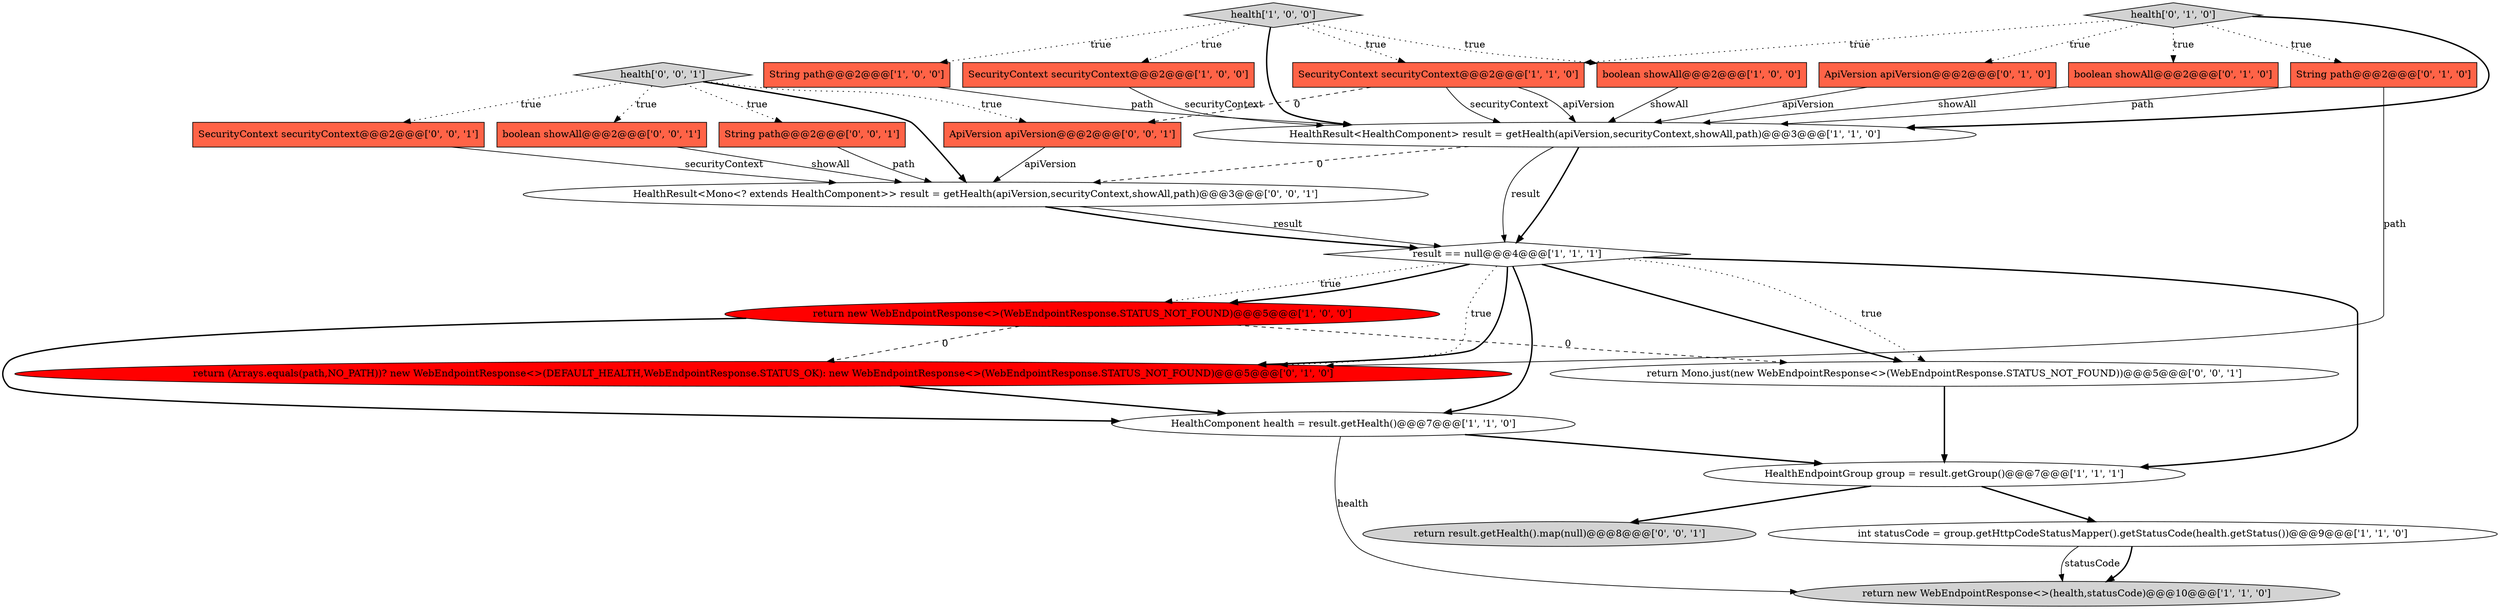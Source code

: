 digraph {
17 [style = filled, label = "SecurityContext securityContext@@@2@@@['0', '0', '1']", fillcolor = tomato, shape = box image = "AAA0AAABBB3BBB"];
15 [style = filled, label = "ApiVersion apiVersion@@@2@@@['0', '1', '0']", fillcolor = tomato, shape = box image = "AAA0AAABBB2BBB"];
9 [style = filled, label = "HealthResult<HealthComponent> result = getHealth(apiVersion,securityContext,showAll,path)@@@3@@@['1', '1', '0']", fillcolor = white, shape = ellipse image = "AAA0AAABBB1BBB"];
18 [style = filled, label = "return Mono.just(new WebEndpointResponse<>(WebEndpointResponse.STATUS_NOT_FOUND))@@@5@@@['0', '0', '1']", fillcolor = white, shape = ellipse image = "AAA0AAABBB3BBB"];
11 [style = filled, label = "SecurityContext securityContext@@@2@@@['1', '1', '0']", fillcolor = tomato, shape = box image = "AAA0AAABBB1BBB"];
21 [style = filled, label = "boolean showAll@@@2@@@['0', '0', '1']", fillcolor = tomato, shape = box image = "AAA0AAABBB3BBB"];
24 [style = filled, label = "ApiVersion apiVersion@@@2@@@['0', '0', '1']", fillcolor = tomato, shape = box image = "AAA0AAABBB3BBB"];
12 [style = filled, label = "return (Arrays.equals(path,NO_PATH))? new WebEndpointResponse<>(DEFAULT_HEALTH,WebEndpointResponse.STATUS_OK): new WebEndpointResponse<>(WebEndpointResponse.STATUS_NOT_FOUND)@@@5@@@['0', '1', '0']", fillcolor = red, shape = ellipse image = "AAA1AAABBB2BBB"];
20 [style = filled, label = "String path@@@2@@@['0', '0', '1']", fillcolor = tomato, shape = box image = "AAA0AAABBB3BBB"];
8 [style = filled, label = "boolean showAll@@@2@@@['1', '0', '0']", fillcolor = tomato, shape = box image = "AAA0AAABBB1BBB"];
10 [style = filled, label = "health['1', '0', '0']", fillcolor = lightgray, shape = diamond image = "AAA0AAABBB1BBB"];
6 [style = filled, label = "int statusCode = group.getHttpCodeStatusMapper().getStatusCode(health.getStatus())@@@9@@@['1', '1', '0']", fillcolor = white, shape = ellipse image = "AAA0AAABBB1BBB"];
14 [style = filled, label = "boolean showAll@@@2@@@['0', '1', '0']", fillcolor = tomato, shape = box image = "AAA0AAABBB2BBB"];
7 [style = filled, label = "HealthEndpointGroup group = result.getGroup()@@@7@@@['1', '1', '1']", fillcolor = white, shape = ellipse image = "AAA0AAABBB1BBB"];
23 [style = filled, label = "health['0', '0', '1']", fillcolor = lightgray, shape = diamond image = "AAA0AAABBB3BBB"];
3 [style = filled, label = "String path@@@2@@@['1', '0', '0']", fillcolor = tomato, shape = box image = "AAA0AAABBB1BBB"];
22 [style = filled, label = "HealthResult<Mono<? extends HealthComponent>> result = getHealth(apiVersion,securityContext,showAll,path)@@@3@@@['0', '0', '1']", fillcolor = white, shape = ellipse image = "AAA0AAABBB3BBB"];
16 [style = filled, label = "health['0', '1', '0']", fillcolor = lightgray, shape = diamond image = "AAA0AAABBB2BBB"];
2 [style = filled, label = "HealthComponent health = result.getHealth()@@@7@@@['1', '1', '0']", fillcolor = white, shape = ellipse image = "AAA0AAABBB1BBB"];
0 [style = filled, label = "SecurityContext securityContext@@@2@@@['1', '0', '0']", fillcolor = tomato, shape = box image = "AAA0AAABBB1BBB"];
1 [style = filled, label = "return new WebEndpointResponse<>(WebEndpointResponse.STATUS_NOT_FOUND)@@@5@@@['1', '0', '0']", fillcolor = red, shape = ellipse image = "AAA1AAABBB1BBB"];
4 [style = filled, label = "result == null@@@4@@@['1', '1', '1']", fillcolor = white, shape = diamond image = "AAA0AAABBB1BBB"];
13 [style = filled, label = "String path@@@2@@@['0', '1', '0']", fillcolor = tomato, shape = box image = "AAA0AAABBB2BBB"];
19 [style = filled, label = "return result.getHealth().map(null)@@@8@@@['0', '0', '1']", fillcolor = lightgray, shape = ellipse image = "AAA0AAABBB3BBB"];
5 [style = filled, label = "return new WebEndpointResponse<>(health,statusCode)@@@10@@@['1', '1', '0']", fillcolor = lightgray, shape = ellipse image = "AAA0AAABBB1BBB"];
10->8 [style = dotted, label="true"];
4->18 [style = dotted, label="true"];
11->9 [style = solid, label="securityContext"];
13->9 [style = solid, label="path"];
16->13 [style = dotted, label="true"];
4->1 [style = dotted, label="true"];
13->12 [style = solid, label="path"];
22->4 [style = solid, label="result"];
11->9 [style = solid, label="apiVersion"];
9->4 [style = bold, label=""];
2->5 [style = solid, label="health"];
16->15 [style = dotted, label="true"];
23->21 [style = dotted, label="true"];
0->9 [style = solid, label="securityContext"];
10->3 [style = dotted, label="true"];
9->22 [style = dashed, label="0"];
4->18 [style = bold, label=""];
1->18 [style = dashed, label="0"];
4->2 [style = bold, label=""];
9->4 [style = solid, label="result"];
4->7 [style = bold, label=""];
17->22 [style = solid, label="securityContext"];
22->4 [style = bold, label=""];
1->12 [style = dashed, label="0"];
24->22 [style = solid, label="apiVersion"];
6->5 [style = bold, label=""];
12->2 [style = bold, label=""];
14->9 [style = solid, label="showAll"];
23->20 [style = dotted, label="true"];
23->22 [style = bold, label=""];
20->22 [style = solid, label="path"];
10->11 [style = dotted, label="true"];
21->22 [style = solid, label="showAll"];
7->6 [style = bold, label=""];
16->14 [style = dotted, label="true"];
11->24 [style = dashed, label="0"];
4->12 [style = bold, label=""];
10->0 [style = dotted, label="true"];
4->1 [style = bold, label=""];
1->2 [style = bold, label=""];
10->9 [style = bold, label=""];
3->9 [style = solid, label="path"];
2->7 [style = bold, label=""];
8->9 [style = solid, label="showAll"];
18->7 [style = bold, label=""];
4->12 [style = dotted, label="true"];
23->17 [style = dotted, label="true"];
16->11 [style = dotted, label="true"];
15->9 [style = solid, label="apiVersion"];
7->19 [style = bold, label=""];
23->24 [style = dotted, label="true"];
16->9 [style = bold, label=""];
6->5 [style = solid, label="statusCode"];
}

